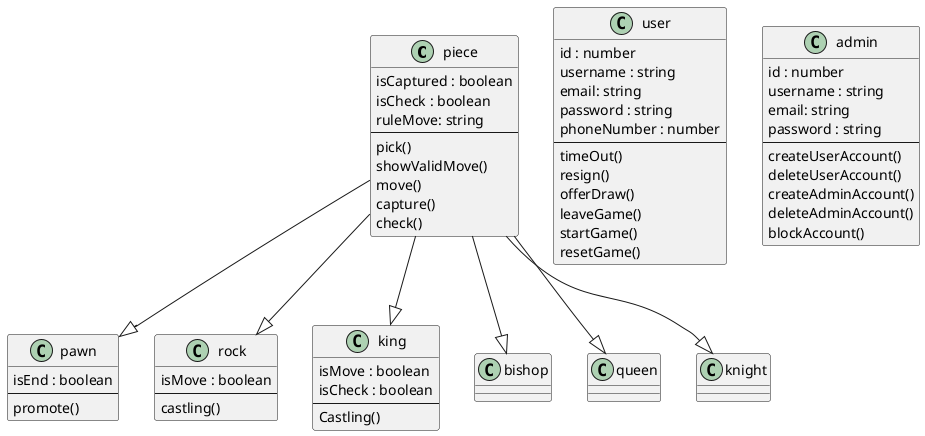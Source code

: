 @startuml chessGame
' pieces
class Piece as "piece" {
    isCaptured : boolean
    isCheck : boolean
    ruleMove: string
    --
    pick()
    showValidMove()
    move()
    capture()
    check()
}

class Pawn as "pawn" {
    isEnd : boolean
    --
    promote()
}

 class Rock as "rock" {
    isMove : boolean
    --
    castling()
}

class King as "king" {
    isMove : boolean
    isCheck : boolean
    --
    Castling()
}

class Bishop as "bishop" {
    
}

class Queen as "queen" {

}

class Knight as "knight"{
}

' accounts
class User as "user" {
    id : number
    username : string
    email: string
    password : string
    phoneNumber : number
    --
    timeOut()
    resign()
    offerDraw()
    leaveGame()
    startGame()
    resetGame()
 }

 class Admin as "admin" {
    id : number
    username : string
    email: string
    password : string
    --
    createUserAccount()
    deleteUserAccount()
    createAdminAccount()
    deleteAdminAccount()
    blockAccount()
 }

 Piece --|> Pawn
 Piece --|> Rock
 Piece --|> King
 Piece --|> Queen
 Piece --|> Knight
 Piece --|> Bishop


@enduml